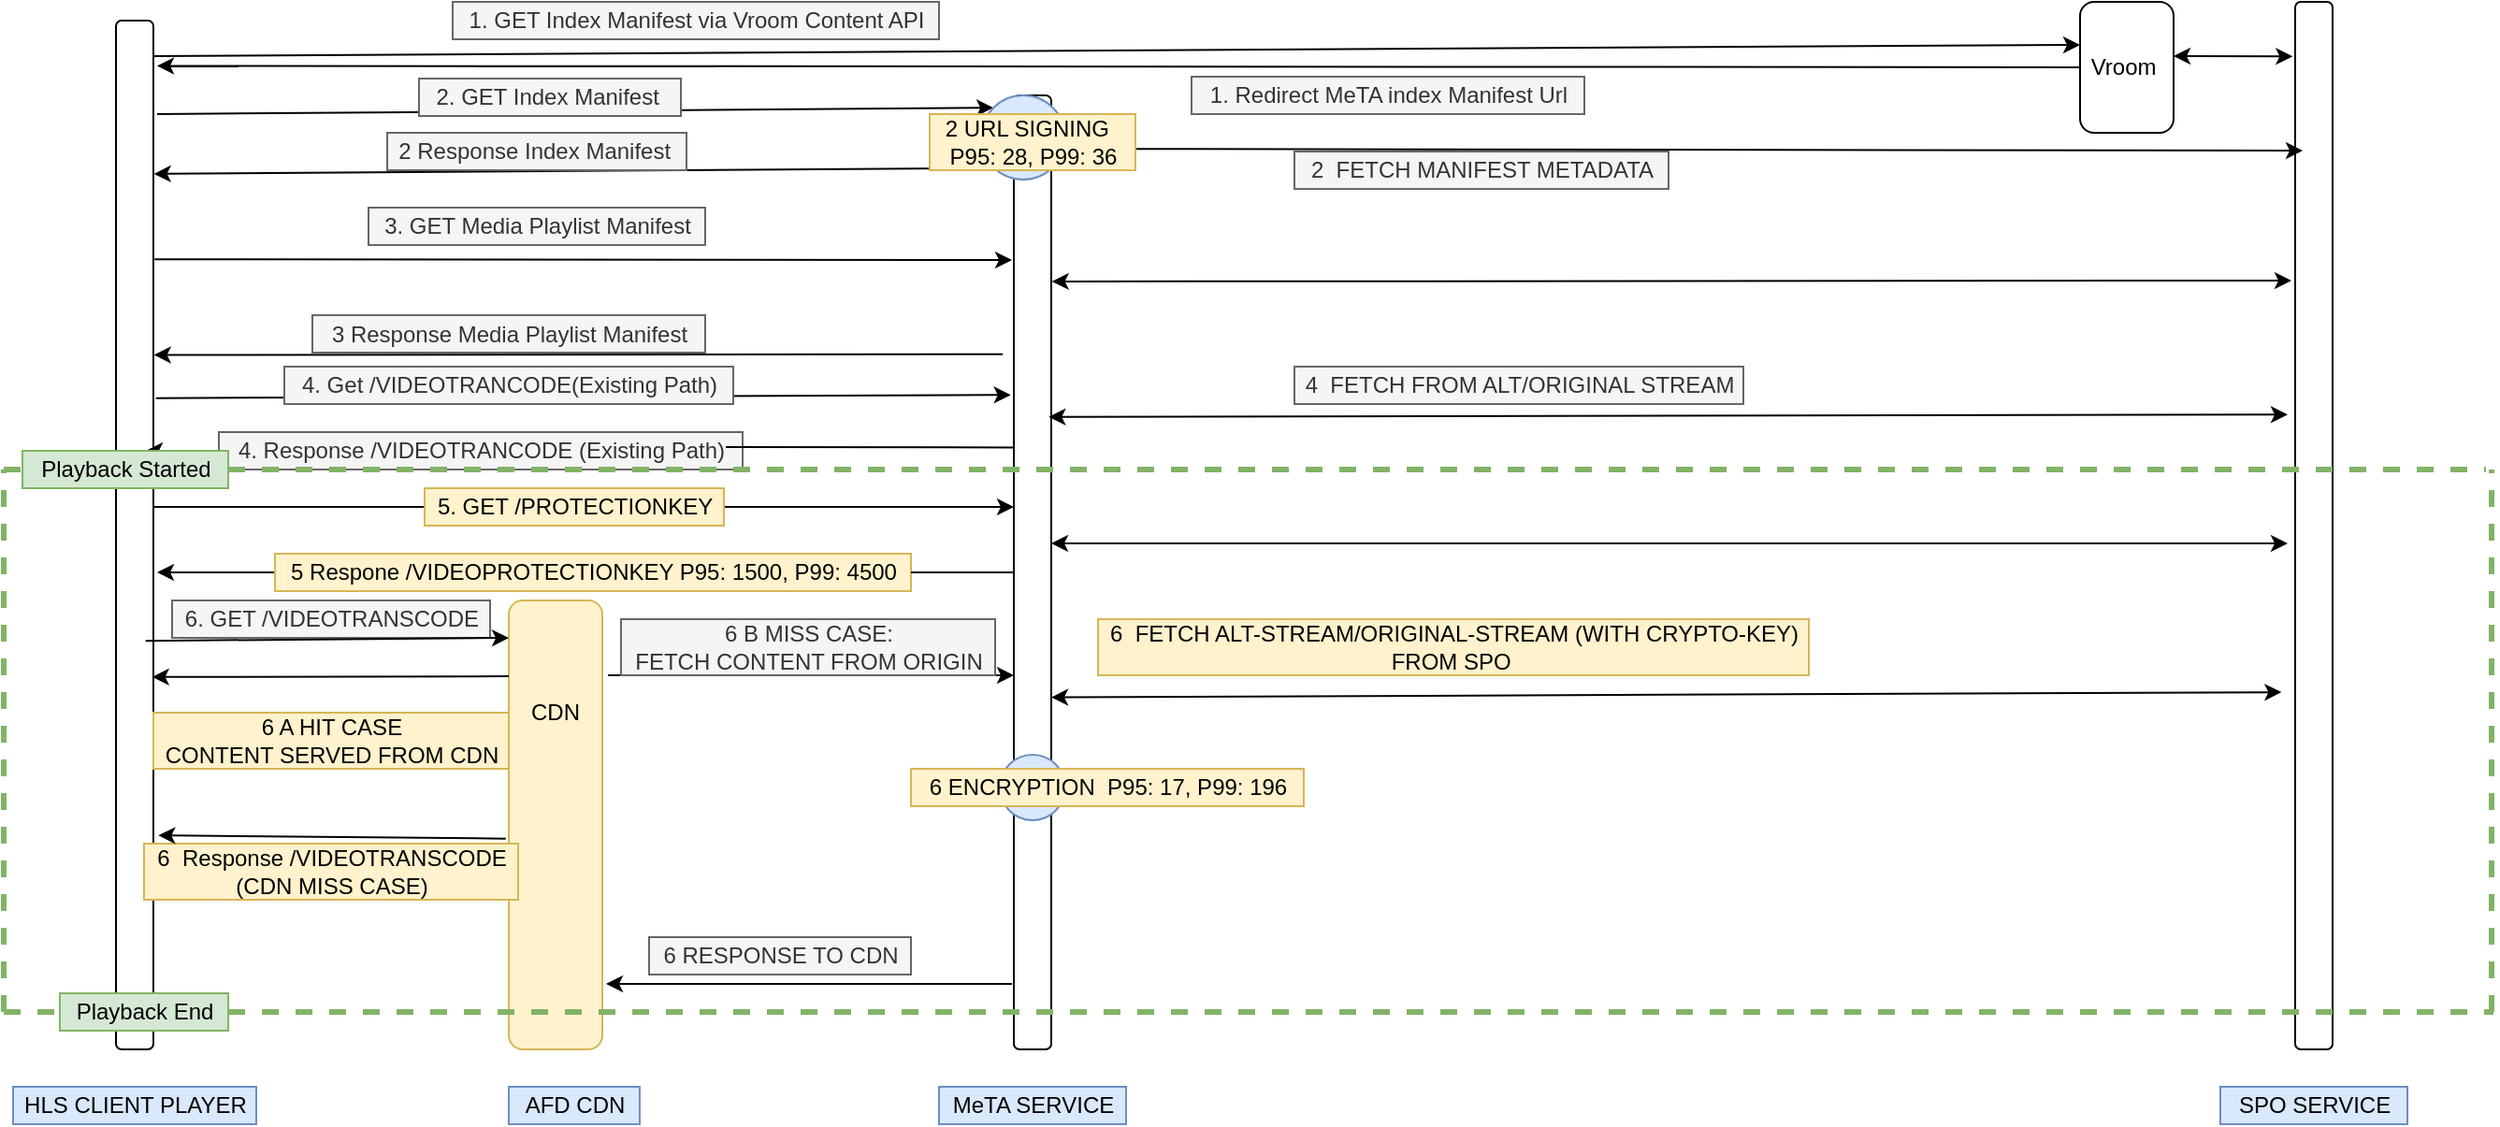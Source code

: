 <mxfile version="14.4.7" type="github">
  <diagram id="vMYTdDhBlaslFHV7eie7" name="Page-1">
    <mxGraphModel dx="782" dy="1568" grid="1" gridSize="10" guides="1" tooltips="1" connect="1" arrows="1" fold="1" page="1" pageScale="1" pageWidth="850" pageHeight="1100" math="0" shadow="0">
      <root>
        <mxCell id="0" />
        <mxCell id="1" parent="0" />
        <mxCell id="3xbs1KLySd6zEUoxScLz-1" value="" style="rounded=1;whiteSpace=wrap;html=1;" parent="1" vertex="1">
          <mxGeometry x="100" y="-310" width="20" height="550" as="geometry" />
        </mxCell>
        <mxCell id="3xbs1KLySd6zEUoxScLz-2" value="&lt;span style=&quot;color: rgba(0 , 0 , 0 , 0) ; font-family: monospace ; font-size: 0px&quot;&gt;%3CmxGraphModel%3E%3Croot%3E%3CmxCell%20id%3D%220%22%2F%3E%3CmxCell%20id%3D%221%22%20parent%3D%220%22%2F%3E%3CmxCell%20id%3D%222%22%20value%3D%223.4%20ENCRYPTION%20(DEFAULT%20MODE)%20P95%3A%2017%2C%20P99%3A%20196%22%20style%3D%22text%3Bhtml%3D1%3Balign%3Dcenter%3BverticalAlign%3Dmiddle%3Bresizable%3D0%3Bpoints%3D%5B%5D%3Bautosize%3D1%3BstrokeColor%3D%2382b366%3BfillColor%3D%23FF6666%3B%22%20vertex%3D%221%22%20parent%3D%221%22%3E%3CmxGeometry%20x%3D%22540%22%20y%3D%2290%22%20width%3D%22320%22%20height%3D%2220%22%20as%3D%22geometry%22%2F%3E%3C%2FmxCell%3E%3C%2Froot%3E%3C%2FmxGraphModel%3E&lt;/span&gt;" style="rounded=1;whiteSpace=wrap;html=1;" parent="1" vertex="1">
          <mxGeometry x="580" y="-270" width="20" height="510" as="geometry" />
        </mxCell>
        <mxCell id="3xbs1KLySd6zEUoxScLz-3" value="" style="rounded=1;whiteSpace=wrap;html=1;" parent="1" vertex="1">
          <mxGeometry x="1265" y="-320" width="20" height="560" as="geometry" />
        </mxCell>
        <mxCell id="3xbs1KLySd6zEUoxScLz-11" value="" style="endArrow=classic;html=1;entryX=0;entryY=0;entryDx=0;entryDy=0;" parent="1" target="Z_p5a08aWznw17Vvp2tg-5" edge="1">
          <mxGeometry width="50" height="50" relative="1" as="geometry">
            <mxPoint x="122" y="-260" as="sourcePoint" />
            <mxPoint x="490" y="-262.5" as="targetPoint" />
          </mxGeometry>
        </mxCell>
        <mxCell id="3xbs1KLySd6zEUoxScLz-12" value="2. GET Index Manifest&amp;nbsp;" style="text;html=1;align=center;verticalAlign=middle;resizable=0;points=[];autosize=1;fillColor=#f5f5f5;strokeColor=#666666;fontColor=#333333;" parent="1" vertex="1">
          <mxGeometry x="262" y="-279" width="140" height="20" as="geometry" />
        </mxCell>
        <mxCell id="3xbs1KLySd6zEUoxScLz-13" value="" style="endArrow=classic;startArrow=classic;html=1;entryX=0.2;entryY=0.142;entryDx=0;entryDy=0;entryPerimeter=0;exitX=1;exitY=0.056;exitDx=0;exitDy=0;exitPerimeter=0;" parent="1" source="3xbs1KLySd6zEUoxScLz-2" target="3xbs1KLySd6zEUoxScLz-3" edge="1">
          <mxGeometry width="50" height="50" relative="1" as="geometry">
            <mxPoint x="601.5" y="-303.17" as="sourcePoint" />
            <mxPoint x="1264.84" y="-302.25" as="targetPoint" />
            <Array as="points" />
          </mxGeometry>
        </mxCell>
        <mxCell id="3xbs1KLySd6zEUoxScLz-14" value="" style="endArrow=classic;html=1;entryX=1.017;entryY=0.149;entryDx=0;entryDy=0;entryPerimeter=0;exitX=0;exitY=0.076;exitDx=0;exitDy=0;exitPerimeter=0;" parent="1" source="3xbs1KLySd6zEUoxScLz-2" target="3xbs1KLySd6zEUoxScLz-1" edge="1">
          <mxGeometry width="50" height="50" relative="1" as="geometry">
            <mxPoint x="490" y="-227.5" as="sourcePoint" />
            <mxPoint x="124" y="-288.5" as="targetPoint" />
          </mxGeometry>
        </mxCell>
        <mxCell id="3xbs1KLySd6zEUoxScLz-15" value="2 Response Index Manifest&amp;nbsp;" style="text;html=1;align=center;verticalAlign=middle;resizable=0;points=[];autosize=1;fillColor=#f5f5f5;strokeColor=#666666;fontColor=#333333;" parent="1" vertex="1">
          <mxGeometry x="245" y="-250" width="160" height="20" as="geometry" />
        </mxCell>
        <mxCell id="3xbs1KLySd6zEUoxScLz-16" value="" style="endArrow=classic;html=1;exitX=1.033;exitY=0.232;exitDx=0;exitDy=0;exitPerimeter=0;" parent="1" source="3xbs1KLySd6zEUoxScLz-1" edge="1">
          <mxGeometry width="50" height="50" relative="1" as="geometry">
            <mxPoint x="132" y="-250" as="sourcePoint" />
            <mxPoint x="579" y="-182" as="targetPoint" />
          </mxGeometry>
        </mxCell>
        <mxCell id="3xbs1KLySd6zEUoxScLz-18" value="3. GET Media Playlist Manifest" style="text;html=1;align=center;verticalAlign=middle;resizable=0;points=[];autosize=1;fillColor=#f5f5f5;strokeColor=#666666;fontColor=#333333;" parent="1" vertex="1">
          <mxGeometry x="235" y="-210" width="180" height="20" as="geometry" />
        </mxCell>
        <mxCell id="3xbs1KLySd6zEUoxScLz-19" value="" style="endArrow=classic;startArrow=classic;html=1;exitX=1.017;exitY=0.195;exitDx=0;exitDy=0;exitPerimeter=0;" parent="1" source="3xbs1KLySd6zEUoxScLz-2" edge="1">
          <mxGeometry width="50" height="50" relative="1" as="geometry">
            <mxPoint x="602" y="-230" as="sourcePoint" />
            <mxPoint x="1263" y="-171" as="targetPoint" />
          </mxGeometry>
        </mxCell>
        <mxCell id="3xbs1KLySd6zEUoxScLz-29" value="" style="endArrow=classic;html=1;exitX=0;exitY=1;exitDx=0;exitDy=0;entryX=1.017;entryY=0.325;entryDx=0;entryDy=0;entryPerimeter=0;" parent="1" target="3xbs1KLySd6zEUoxScLz-1" edge="1">
          <mxGeometry width="50" height="50" relative="1" as="geometry">
            <mxPoint x="574.09" y="-131.59" as="sourcePoint" />
            <mxPoint x="122" y="-100" as="targetPoint" />
          </mxGeometry>
        </mxCell>
        <mxCell id="3xbs1KLySd6zEUoxScLz-30" value="3 Response Media Playlist Manifest" style="text;html=1;align=center;verticalAlign=middle;resizable=0;points=[];autosize=1;fillColor=#f5f5f5;strokeColor=#666666;fontColor=#333333;" parent="1" vertex="1">
          <mxGeometry x="205" y="-152.5" width="210" height="20" as="geometry" />
        </mxCell>
        <mxCell id="3xbs1KLySd6zEUoxScLz-36" value="" style="endArrow=classic;html=1;" parent="1" edge="1">
          <mxGeometry width="50" height="50" relative="1" as="geometry">
            <mxPoint x="120" y="-50" as="sourcePoint" />
            <mxPoint x="580" y="-50" as="targetPoint" />
            <Array as="points" />
          </mxGeometry>
        </mxCell>
        <mxCell id="3xbs1KLySd6zEUoxScLz-37" value="5. GET /PROTECTIONKEY" style="text;html=1;align=center;verticalAlign=middle;resizable=0;points=[];autosize=1;fillColor=#fff2cc;strokeColor=#d6b656;" parent="1" vertex="1">
          <mxGeometry x="265" y="-60" width="160" height="20" as="geometry" />
        </mxCell>
        <mxCell id="3xbs1KLySd6zEUoxScLz-38" value="" style="endArrow=classic;startArrow=classic;html=1;" parent="1" edge="1">
          <mxGeometry width="50" height="50" relative="1" as="geometry">
            <mxPoint x="600" y="-30.5" as="sourcePoint" />
            <mxPoint x="1261" y="-30.5" as="targetPoint" />
            <Array as="points" />
          </mxGeometry>
        </mxCell>
        <mxCell id="3xbs1KLySd6zEUoxScLz-39" value="" style="endArrow=classic;html=1;exitX=0;exitY=0.5;exitDx=0;exitDy=0;" parent="1" source="3xbs1KLySd6zEUoxScLz-40" edge="1">
          <mxGeometry width="50" height="50" relative="1" as="geometry">
            <mxPoint x="577" y="-290" as="sourcePoint" />
            <mxPoint x="122" y="-15" as="targetPoint" />
          </mxGeometry>
        </mxCell>
        <mxCell id="3xbs1KLySd6zEUoxScLz-42" value="" style="rounded=1;whiteSpace=wrap;html=1;fillColor=#fff2cc;strokeColor=#d6b656;" parent="1" vertex="1">
          <mxGeometry x="310" width="50" height="240" as="geometry" />
        </mxCell>
        <mxCell id="3xbs1KLySd6zEUoxScLz-43" value="CDN" style="text;html=1;strokeColor=none;fillColor=none;align=center;verticalAlign=middle;whiteSpace=wrap;rounded=0;" parent="1" vertex="1">
          <mxGeometry x="315" y="50" width="40" height="20" as="geometry" />
        </mxCell>
        <mxCell id="3xbs1KLySd6zEUoxScLz-44" value="6. GET /VIDEOTRANSCODE" style="text;html=1;align=center;verticalAlign=middle;resizable=0;points=[];autosize=1;fillColor=#f5f5f5;strokeColor=#666666;fontColor=#333333;" parent="1" vertex="1">
          <mxGeometry x="130" width="170" height="20" as="geometry" />
        </mxCell>
        <mxCell id="3xbs1KLySd6zEUoxScLz-45" value="" style="endArrow=classic;html=1;exitX=1.033;exitY=0.406;exitDx=0;exitDy=0;exitPerimeter=0;" parent="1" edge="1">
          <mxGeometry width="50" height="50" relative="1" as="geometry">
            <mxPoint x="115.83" y="21.6" as="sourcePoint" />
            <mxPoint x="310" y="20" as="targetPoint" />
          </mxGeometry>
        </mxCell>
        <mxCell id="3xbs1KLySd6zEUoxScLz-47" value="" style="endArrow=classic;html=1;" parent="1" edge="1">
          <mxGeometry width="50" height="50" relative="1" as="geometry">
            <mxPoint x="363" y="40" as="sourcePoint" />
            <mxPoint x="580" y="40" as="targetPoint" />
          </mxGeometry>
        </mxCell>
        <mxCell id="3xbs1KLySd6zEUoxScLz-48" value="6 B MISS CASE: &lt;br&gt;FETCH CONTENT FROM ORIGIN" style="text;html=1;align=center;verticalAlign=middle;resizable=0;points=[];autosize=1;fillColor=#f5f5f5;strokeColor=#666666;fontColor=#333333;" parent="1" vertex="1">
          <mxGeometry x="370" y="10" width="200" height="30" as="geometry" />
        </mxCell>
        <mxCell id="3xbs1KLySd6zEUoxScLz-49" value="" style="endArrow=classic;startArrow=classic;html=1;entryX=-0.367;entryY=0.659;entryDx=0;entryDy=0;entryPerimeter=0;exitX=1;exitY=0.631;exitDx=0;exitDy=0;exitPerimeter=0;" parent="1" source="3xbs1KLySd6zEUoxScLz-2" target="3xbs1KLySd6zEUoxScLz-3" edge="1">
          <mxGeometry width="50" height="50" relative="1" as="geometry">
            <mxPoint x="599.84" y="-76.73" as="sourcePoint" />
            <mxPoint x="1267.34" y="-76.75" as="targetPoint" />
          </mxGeometry>
        </mxCell>
        <mxCell id="3xbs1KLySd6zEUoxScLz-50" value="6&amp;nbsp; FETCH ALT-STREAM/ORIGINAL-STREAM (WITH CRYPTO-KEY)&lt;br&gt;FROM SPO&amp;nbsp;" style="text;html=1;align=center;verticalAlign=middle;resizable=0;points=[];autosize=1;strokeColor=#d6b656;fillColor=#fff2cc;" parent="1" vertex="1">
          <mxGeometry x="625" y="10" width="380" height="30" as="geometry" />
        </mxCell>
        <mxCell id="3xbs1KLySd6zEUoxScLz-52" value="" style="ellipse;whiteSpace=wrap;html=1;aspect=fixed;fillColor=#dae8fc;strokeColor=#6c8ebf;" parent="1" vertex="1">
          <mxGeometry x="572.5" y="82.5" width="35" height="35" as="geometry" />
        </mxCell>
        <mxCell id="3xbs1KLySd6zEUoxScLz-53" value="6 ENCRYPTION&amp;nbsp; P95: 17, P99: 196" style="text;html=1;align=center;verticalAlign=middle;resizable=0;points=[];autosize=1;strokeColor=#d6b656;fillColor=#fff2cc;" parent="1" vertex="1">
          <mxGeometry x="525" y="90" width="210" height="20" as="geometry" />
        </mxCell>
        <mxCell id="3xbs1KLySd6zEUoxScLz-54" value="" style="endArrow=classic;html=1;entryX=0.967;entryY=0.638;entryDx=0;entryDy=0;entryPerimeter=0;exitX=0;exitY=0.169;exitDx=0;exitDy=0;exitPerimeter=0;" parent="1" source="3xbs1KLySd6zEUoxScLz-42" target="3xbs1KLySd6zEUoxScLz-1" edge="1">
          <mxGeometry width="50" height="50" relative="1" as="geometry">
            <mxPoint x="342" y="-101" as="sourcePoint" />
            <mxPoint x="123" y="-101" as="targetPoint" />
          </mxGeometry>
        </mxCell>
        <mxCell id="3xbs1KLySd6zEUoxScLz-56" value="6 A HIT CASE&lt;br&gt;CONTENT SERVED FROM CDN" style="text;html=1;align=center;verticalAlign=middle;resizable=0;points=[];autosize=1;fillColor=#fff2cc;strokeColor=#d6b656;" parent="1" vertex="1">
          <mxGeometry x="120" y="60" width="190" height="30" as="geometry" />
        </mxCell>
        <mxCell id="3xbs1KLySd6zEUoxScLz-58" value="6&amp;nbsp; Response /VIDEOTRANSCODE &lt;br&gt;(CDN MISS CASE)" style="text;html=1;align=center;verticalAlign=middle;resizable=0;points=[];autosize=1;fillColor=#fff2cc;strokeColor=#d6b656;" parent="1" vertex="1">
          <mxGeometry x="115" y="130" width="200" height="30" as="geometry" />
        </mxCell>
        <mxCell id="3xbs1KLySd6zEUoxScLz-59" value="6 RESPONSE TO CDN" style="text;html=1;align=center;verticalAlign=middle;resizable=0;points=[];autosize=1;fillColor=#f5f5f5;strokeColor=#666666;fontColor=#333333;" parent="1" vertex="1">
          <mxGeometry x="385" y="180" width="140" height="20" as="geometry" />
        </mxCell>
        <mxCell id="3xbs1KLySd6zEUoxScLz-60" value="" style="endArrow=classic;html=1;" parent="1" edge="1">
          <mxGeometry width="50" height="50" relative="1" as="geometry">
            <mxPoint x="579" y="205" as="sourcePoint" />
            <mxPoint x="362" y="205" as="targetPoint" />
            <Array as="points">
              <mxPoint x="362" y="205" />
            </Array>
          </mxGeometry>
        </mxCell>
        <mxCell id="3xbs1KLySd6zEUoxScLz-61" value="HLS CLIENT PLAYER" style="text;html=1;align=center;verticalAlign=middle;resizable=0;points=[];autosize=1;fillColor=#dae8fc;strokeColor=#6c8ebf;" parent="1" vertex="1">
          <mxGeometry x="45" y="260" width="130" height="20" as="geometry" />
        </mxCell>
        <mxCell id="3xbs1KLySd6zEUoxScLz-63" value="AFD CDN" style="text;html=1;align=center;verticalAlign=middle;resizable=0;points=[];autosize=1;strokeColor=#6c8ebf;fillColor=#dae8fc;" parent="1" vertex="1">
          <mxGeometry x="310" y="260" width="70" height="20" as="geometry" />
        </mxCell>
        <mxCell id="3xbs1KLySd6zEUoxScLz-64" value="MeTA SERVICE&lt;br&gt;" style="text;html=1;align=center;verticalAlign=middle;resizable=0;points=[];autosize=1;strokeColor=#6c8ebf;fillColor=#dae8fc;" parent="1" vertex="1">
          <mxGeometry x="540" y="260" width="100" height="20" as="geometry" />
        </mxCell>
        <mxCell id="3xbs1KLySd6zEUoxScLz-65" value="SPO SERVICE" style="text;html=1;align=center;verticalAlign=middle;resizable=0;points=[];autosize=1;strokeColor=#6c8ebf;fillColor=#dae8fc;" parent="1" vertex="1">
          <mxGeometry x="1225" y="260" width="100" height="20" as="geometry" />
        </mxCell>
        <mxCell id="3xbs1KLySd6zEUoxScLz-70" value="" style="endArrow=classic;html=1;entryX=1.1;entryY=0.044;entryDx=0;entryDy=0;entryPerimeter=0;" parent="1" source="3xbs1KLySd6zEUoxScLz-118" target="3xbs1KLySd6zEUoxScLz-1" edge="1">
          <mxGeometry width="50" height="50" relative="1" as="geometry">
            <mxPoint x="540" y="-262.5" as="sourcePoint" />
            <mxPoint x="578" y="-262" as="targetPoint" />
          </mxGeometry>
        </mxCell>
        <mxCell id="3xbs1KLySd6zEUoxScLz-75" value="" style="endArrow=classic;html=1;exitX=1.067;exitY=0.367;exitDx=0;exitDy=0;exitPerimeter=0;entryX=-0.083;entryY=0.314;entryDx=0;entryDy=0;entryPerimeter=0;" parent="1" source="3xbs1KLySd6zEUoxScLz-1" target="3xbs1KLySd6zEUoxScLz-2" edge="1">
          <mxGeometry width="50" height="50" relative="1" as="geometry">
            <mxPoint x="130.34" y="-47" as="sourcePoint" />
            <mxPoint x="585" y="-48" as="targetPoint" />
            <Array as="points" />
          </mxGeometry>
        </mxCell>
        <mxCell id="3xbs1KLySd6zEUoxScLz-77" value="4. Get /VIDEOTRANCODE(Existing Path)" style="text;html=1;align=center;verticalAlign=middle;resizable=0;points=[];autosize=1;fillColor=#f5f5f5;strokeColor=#666666;fontColor=#333333;" parent="1" vertex="1">
          <mxGeometry x="190" y="-125" width="240" height="20" as="geometry" />
        </mxCell>
        <mxCell id="3xbs1KLySd6zEUoxScLz-82" value="" style="endArrow=classic;startArrow=classic;html=1;exitX=0.933;exitY=0.337;exitDx=0;exitDy=0;exitPerimeter=0;entryX=-0.2;entryY=0.394;entryDx=0;entryDy=0;entryPerimeter=0;" parent="1" source="3xbs1KLySd6zEUoxScLz-2" target="3xbs1KLySd6zEUoxScLz-3" edge="1">
          <mxGeometry width="50" height="50" relative="1" as="geometry">
            <mxPoint x="610" y="-20.5" as="sourcePoint" />
            <mxPoint x="1271" y="-20.5" as="targetPoint" />
            <Array as="points" />
          </mxGeometry>
        </mxCell>
        <mxCell id="3xbs1KLySd6zEUoxScLz-84" value="" style="endArrow=classic;html=1;" parent="1" source="3xbs1KLySd6zEUoxScLz-85" edge="1">
          <mxGeometry width="50" height="50" relative="1" as="geometry">
            <mxPoint x="579" y="-80" as="sourcePoint" />
            <mxPoint x="116" y="-80" as="targetPoint" />
          </mxGeometry>
        </mxCell>
        <mxCell id="3xbs1KLySd6zEUoxScLz-85" value="4. Response /VIDEOTRANCODE (Existing Path)" style="text;html=1;align=center;verticalAlign=middle;resizable=0;points=[];autosize=1;fillColor=#f5f5f5;strokeColor=#666666;fontColor=#333333;" parent="1" vertex="1">
          <mxGeometry x="155" y="-90" width="280" height="20" as="geometry" />
        </mxCell>
        <mxCell id="3xbs1KLySd6zEUoxScLz-94" value="" style="endArrow=none;html=1;entryX=0;entryY=0.369;entryDx=0;entryDy=0;entryPerimeter=0;" parent="1" target="3xbs1KLySd6zEUoxScLz-2" edge="1">
          <mxGeometry width="50" height="50" relative="1" as="geometry">
            <mxPoint x="426" y="-82" as="sourcePoint" />
            <mxPoint x="400" y="-110" as="targetPoint" />
          </mxGeometry>
        </mxCell>
        <mxCell id="3xbs1KLySd6zEUoxScLz-40" value="5 Respone /VIDEOPROTECTIONKEY P95: 1500, P99: 4500" style="text;html=1;align=center;verticalAlign=middle;resizable=0;points=[];autosize=1;fillColor=#fff2cc;strokeColor=#d6b656;" parent="1" vertex="1">
          <mxGeometry x="185" y="-25" width="340" height="20" as="geometry" />
        </mxCell>
        <mxCell id="3xbs1KLySd6zEUoxScLz-96" value="" style="endArrow=none;html=1;entryX=0;entryY=0.5;entryDx=0;entryDy=0;" parent="1" source="3xbs1KLySd6zEUoxScLz-40" target="3xbs1KLySd6zEUoxScLz-2" edge="1">
          <mxGeometry width="50" height="50" relative="1" as="geometry">
            <mxPoint x="523" y="-15" as="sourcePoint" />
            <mxPoint x="400" y="-10" as="targetPoint" />
          </mxGeometry>
        </mxCell>
        <mxCell id="3xbs1KLySd6zEUoxScLz-101" value="" style="endArrow=none;dashed=1;html=1;fillColor=#d5e8d4;strokeColor=#82b366;strokeWidth=3;" parent="1" source="3xbs1KLySd6zEUoxScLz-107" edge="1">
          <mxGeometry width="50" height="50" relative="1" as="geometry">
            <mxPoint x="40" y="-70" as="sourcePoint" />
            <mxPoint x="1367" y="-70" as="targetPoint" />
          </mxGeometry>
        </mxCell>
        <mxCell id="3xbs1KLySd6zEUoxScLz-102" value="" style="endArrow=none;dashed=1;html=1;fillColor=#d5e8d4;strokeColor=#82b366;strokeWidth=3;" parent="1" edge="1">
          <mxGeometry width="50" height="50" relative="1" as="geometry">
            <mxPoint x="1370" y="220" as="sourcePoint" />
            <mxPoint x="1370" y="-70" as="targetPoint" />
          </mxGeometry>
        </mxCell>
        <mxCell id="3xbs1KLySd6zEUoxScLz-106" value="" style="endArrow=none;dashed=1;html=1;fillColor=#d5e8d4;strokeColor=#82b366;strokeWidth=3;" parent="1" source="3xbs1KLySd6zEUoxScLz-113" edge="1">
          <mxGeometry width="50" height="50" relative="1" as="geometry">
            <mxPoint x="40" y="230" as="sourcePoint" />
            <mxPoint x="1371" y="220" as="targetPoint" />
          </mxGeometry>
        </mxCell>
        <mxCell id="3xbs1KLySd6zEUoxScLz-104" value="" style="endArrow=none;dashed=1;html=1;fillColor=#d5e8d4;strokeColor=#82b366;strokeWidth=3;" parent="1" edge="1">
          <mxGeometry width="50" height="50" relative="1" as="geometry">
            <mxPoint x="40" y="220" as="sourcePoint" />
            <mxPoint x="40" y="-70" as="targetPoint" />
          </mxGeometry>
        </mxCell>
        <mxCell id="3xbs1KLySd6zEUoxScLz-107" value="Playback Started" style="text;html=1;align=center;verticalAlign=middle;resizable=0;points=[];autosize=1;fillColor=#d5e8d4;strokeColor=#82b366;" parent="1" vertex="1">
          <mxGeometry x="50" y="-80" width="110" height="20" as="geometry" />
        </mxCell>
        <mxCell id="3xbs1KLySd6zEUoxScLz-111" value="" style="endArrow=none;dashed=1;html=1;fillColor=#d5e8d4;strokeColor=#82b366;strokeWidth=3;" parent="1" target="3xbs1KLySd6zEUoxScLz-107" edge="1">
          <mxGeometry width="50" height="50" relative="1" as="geometry">
            <mxPoint x="40" y="-70" as="sourcePoint" />
            <mxPoint x="1367" y="-70" as="targetPoint" />
          </mxGeometry>
        </mxCell>
        <mxCell id="3xbs1KLySd6zEUoxScLz-113" value="Playback End" style="text;html=1;align=center;verticalAlign=middle;resizable=0;points=[];autosize=1;fillColor=#d5e8d4;strokeColor=#82b366;" parent="1" vertex="1">
          <mxGeometry x="70" y="210" width="90" height="20" as="geometry" />
        </mxCell>
        <mxCell id="3xbs1KLySd6zEUoxScLz-114" value="" style="endArrow=none;dashed=1;html=1;fillColor=#d5e8d4;strokeColor=#82b366;strokeWidth=3;" parent="1" target="3xbs1KLySd6zEUoxScLz-113" edge="1">
          <mxGeometry width="50" height="50" relative="1" as="geometry">
            <mxPoint x="40" y="220" as="sourcePoint" />
            <mxPoint x="1371" y="230" as="targetPoint" />
          </mxGeometry>
        </mxCell>
        <mxCell id="3xbs1KLySd6zEUoxScLz-117" value="" style="endArrow=classic;html=1;entryX=1.133;entryY=0.792;entryDx=0;entryDy=0;entryPerimeter=0;exitX=0.967;exitY=-0.089;exitDx=0;exitDy=0;exitPerimeter=0;" parent="1" source="3xbs1KLySd6zEUoxScLz-58" target="3xbs1KLySd6zEUoxScLz-1" edge="1">
          <mxGeometry width="50" height="50" relative="1" as="geometry">
            <mxPoint x="320" y="50.56" as="sourcePoint" />
            <mxPoint x="129.34" y="50.9" as="targetPoint" />
          </mxGeometry>
        </mxCell>
        <mxCell id="3xbs1KLySd6zEUoxScLz-118" value="Vroom&amp;nbsp;" style="rounded=1;whiteSpace=wrap;html=1;" parent="1" vertex="1">
          <mxGeometry x="1150" y="-320" width="50" height="70" as="geometry" />
        </mxCell>
        <mxCell id="3xbs1KLySd6zEUoxScLz-123" value="" style="endArrow=classic;html=1;" parent="1" edge="1">
          <mxGeometry width="50" height="50" relative="1" as="geometry">
            <mxPoint x="120" y="-291" as="sourcePoint" />
            <mxPoint x="1150" y="-297" as="targetPoint" />
          </mxGeometry>
        </mxCell>
        <mxCell id="3xbs1KLySd6zEUoxScLz-125" value="1. GET Index Manifest via Vroom Content API" style="text;html=1;align=center;verticalAlign=middle;resizable=0;points=[];autosize=1;fillColor=#f5f5f5;strokeColor=#666666;fontColor=#333333;" parent="1" vertex="1">
          <mxGeometry x="280" y="-320" width="260" height="20" as="geometry" />
        </mxCell>
        <mxCell id="3xbs1KLySd6zEUoxScLz-128" value="1. Redirect MeTA index Manifest Url" style="text;html=1;align=center;verticalAlign=middle;resizable=0;points=[];autosize=1;fillColor=#f5f5f5;strokeColor=#666666;fontColor=#333333;" parent="1" vertex="1">
          <mxGeometry x="675" y="-280" width="210" height="20" as="geometry" />
        </mxCell>
        <mxCell id="3xbs1KLySd6zEUoxScLz-130" value="" style="endArrow=classic;startArrow=classic;html=1;entryX=-0.067;entryY=0.052;entryDx=0;entryDy=0;entryPerimeter=0;" parent="1" target="3xbs1KLySd6zEUoxScLz-3" edge="1">
          <mxGeometry width="50" height="50" relative="1" as="geometry">
            <mxPoint x="1200" y="-291" as="sourcePoint" />
            <mxPoint x="1279" y="-230.48" as="targetPoint" />
            <Array as="points" />
          </mxGeometry>
        </mxCell>
        <mxCell id="e8uZhgBpsdaz2qcYcrh--1" value="4&amp;nbsp; FETCH FROM ALT/ORIGINAL STREAM" style="text;html=1;align=center;verticalAlign=middle;resizable=0;points=[];autosize=1;strokeColor=#666666;fillColor=#f5f5f5;fontColor=#333333;" parent="1" vertex="1">
          <mxGeometry x="730" y="-125" width="240" height="20" as="geometry" />
        </mxCell>
        <mxCell id="Z_p5a08aWznw17Vvp2tg-5" value="" style="ellipse;whiteSpace=wrap;html=1;aspect=fixed;fillColor=#dae8fc;strokeColor=#6c8ebf;" vertex="1" parent="1">
          <mxGeometry x="562.5" y="-270" width="45" height="45" as="geometry" />
        </mxCell>
        <mxCell id="Z_p5a08aWznw17Vvp2tg-6" value="2 URL SIGNING&amp;nbsp;&amp;nbsp;&lt;br&gt;P95: 28, P99: 36" style="text;html=1;align=center;verticalAlign=middle;resizable=0;points=[];autosize=1;strokeColor=#d6b656;fillColor=#fff2cc;" vertex="1" parent="1">
          <mxGeometry x="535" y="-260" width="110" height="30" as="geometry" />
        </mxCell>
        <mxCell id="Z_p5a08aWznw17Vvp2tg-7" value="2&amp;nbsp; FETCH MANIFEST METADATA" style="text;html=1;align=center;verticalAlign=middle;resizable=0;points=[];autosize=1;strokeColor=#666666;fillColor=#f5f5f5;fontColor=#333333;" vertex="1" parent="1">
          <mxGeometry x="730" y="-240" width="200" height="20" as="geometry" />
        </mxCell>
      </root>
    </mxGraphModel>
  </diagram>
</mxfile>
